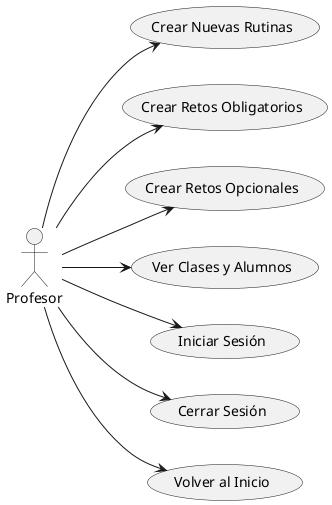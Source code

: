 @startuml
left to right direction

actor Profesor

usecase "Crear Nuevas Rutinas" as CrearRutinas
usecase "Crear Retos Obligatorios" as CrearRetosObligatorios
usecase "Crear Retos Opcionales" as CrearRetosOpcionales
usecase "Ver Clases y Alumnos" as VerClasesAlumnos
usecase "Iniciar Sesión" as IniciarSesion
usecase "Cerrar Sesión" as CerrarSesion
usecase "Volver al Inicio" as VolverInicio

Profesor --> CrearRutinas
Profesor --> CrearRetosObligatorios
Profesor --> CrearRetosOpcionales
Profesor --> VerClasesAlumnos
Profesor --> IniciarSesion
Profesor --> CerrarSesion
Profesor --> VolverInicio

@enduml
